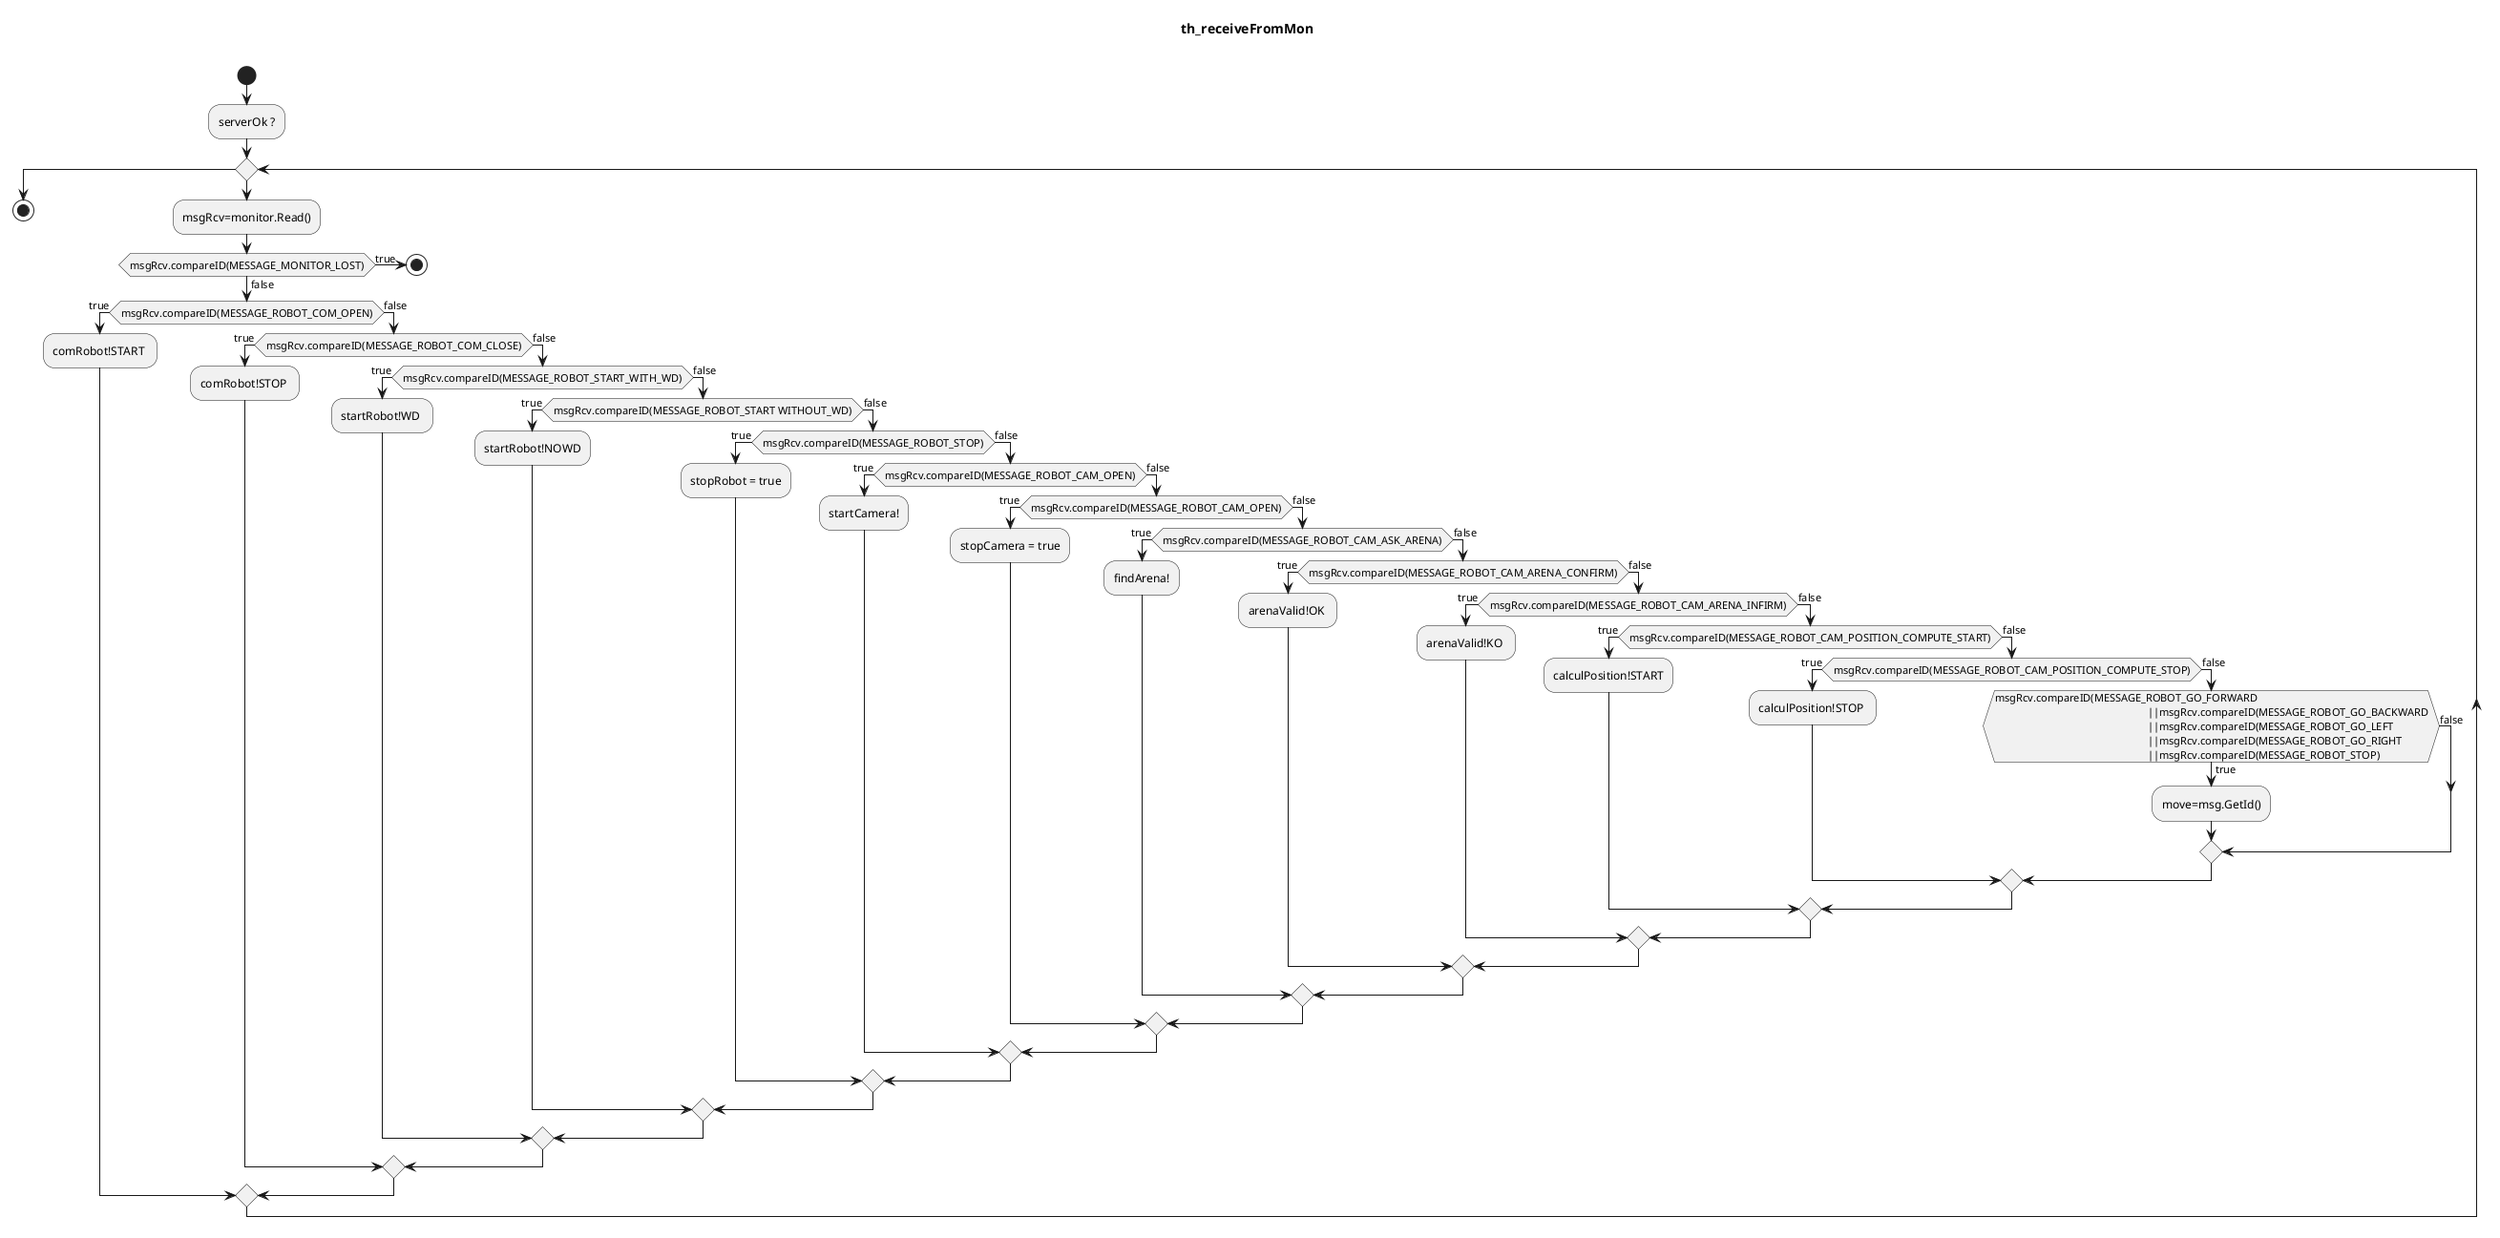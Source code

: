 @startuml



skinparam monochrome true

title th_receiveFromMon \n



start

:serverOk ?;

while ()

    :msgRcv=monitor.Read();

    if (msgRcv.compareID(MESSAGE_MONITOR_LOST)) then (true)
        stop;
    else  (false)

        if(msgRcv.compareID(MESSAGE_ROBOT_COM_OPEN)) then (true)
            :comRobot!START ;
        else (false)
            if(msgRcv.compareID(MESSAGE_ROBOT_COM_CLOSE)) then (true)
                :comRobot!STOP ;
            else (false)

                if(msgRcv.compareID(MESSAGE_ROBOT_START_WITH_WD)) then (true)
                    :startRobot!WD ;
                else (false)
                    if(msgRcv.compareID(MESSAGE_ROBOT_START WITHOUT_WD)) then (true)
                        :startRobot!NOWD;
                    else (false)
                        if(msgRcv.compareID(MESSAGE_ROBOT_STOP)) then (true)
                            :stopRobot = true;
                        else (false)
                            if(msgRcv.compareID(MESSAGE_ROBOT_CAM_OPEN)) then (true)
                                :startCamera!;
                            else  (false)
                                if(msgRcv.compareID(MESSAGE_ROBOT_CAM_OPEN)) then (true)
                                    :stopCamera = true;
                                else  (false)
                                    if(msgRcv.compareID(MESSAGE_ROBOT_CAM_ASK_ARENA)) then (true)
                                        :findArena!;
                                    else (false)
                                        if(msgRcv.compareID(MESSAGE_ROBOT_CAM_ARENA_CONFIRM)) then (true)
                                            :arenaValid!OK ;
                                        else (false)
                                            if(msgRcv.compareID(MESSAGE_ROBOT_CAM_ARENA_INFIRM)) then (true)
                                                :arenaValid!KO ;
                                            else (false)
                                                if(msgRcv.compareID(MESSAGE_ROBOT_CAM_POSITION_COMPUTE_START)) then (true)
                                                    :calculPosition!START;
                                                else (false)
                                                    if(msgRcv.compareID(MESSAGE_ROBOT_CAM_POSITION_COMPUTE_STOP)) then (true)
                                                        :calculPosition!STOP ;
                                                    else (false)
                                                        if(msgRcv.compareID(MESSAGE_ROBOT_GO_FORWARD
                                                        ||msgRcv.compareID(MESSAGE_ROBOT_GO_BACKWARD
                                                        ||msgRcv.compareID(MESSAGE_ROBOT_GO_LEFT
                                                        ||msgRcv.compareID(MESSAGE_ROBOT_GO_RIGHT
                                                        ||msgRcv.compareID(MESSAGE_ROBOT_STOP)) then (true)
                                                        :move=msg.GetId();
                                                    else (false)
                                                    endif
                                                endif
                                            endif
                                        endif
                                    endif
                                endif
                            endif
                        endif
                    endif


                endif

            endif
        endif
    endif
    endif


endwhile

stop



@enduml
